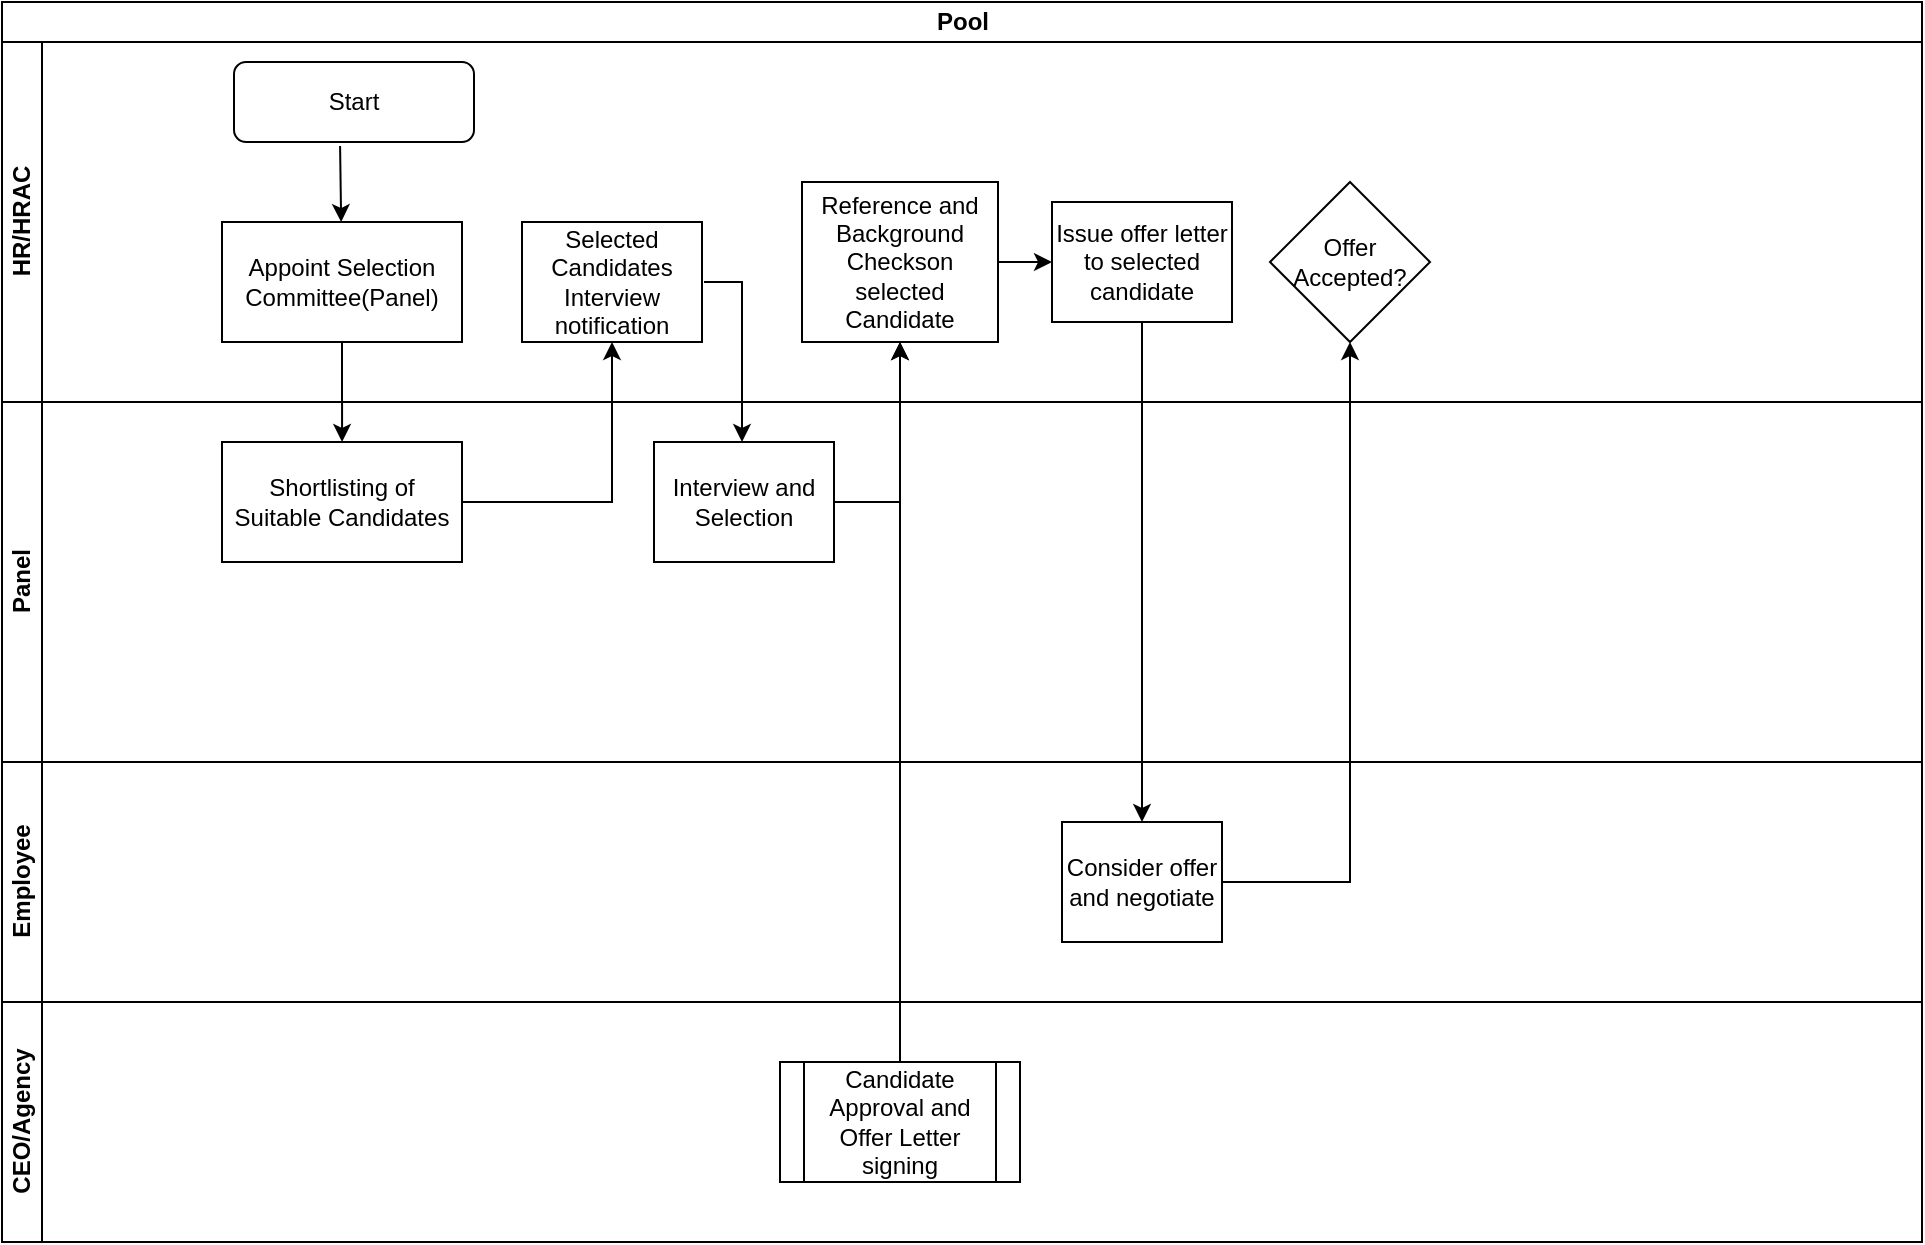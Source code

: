 <mxfile version="13.5.8" type="github">
  <diagram id="C5RBs43oDa-KdzZeNtuy" name="Page-1">
    <mxGraphModel dx="1038" dy="547" grid="1" gridSize="10" guides="1" tooltips="1" connect="1" arrows="1" fold="1" page="1" pageScale="1" pageWidth="1169" pageHeight="827" math="0" shadow="0">
      <root>
        <mxCell id="WIyWlLk6GJQsqaUBKTNV-0" />
        <mxCell id="WIyWlLk6GJQsqaUBKTNV-1" parent="WIyWlLk6GJQsqaUBKTNV-0" />
        <mxCell id="odISv-xXOo4L-cJuBPXU-7" value="Pool" style="swimlane;html=1;childLayout=stackLayout;resizeParent=1;resizeParentMax=0;horizontal=1;startSize=20;horizontalStack=0;" vertex="1" parent="WIyWlLk6GJQsqaUBKTNV-1">
          <mxGeometry x="150" y="10" width="960" height="620" as="geometry">
            <mxRectangle x="150" y="10" width="60" height="20" as="alternateBounds" />
          </mxGeometry>
        </mxCell>
        <mxCell id="odISv-xXOo4L-cJuBPXU-8" value="HR/HRAC" style="swimlane;html=1;startSize=20;horizontal=0;" vertex="1" parent="odISv-xXOo4L-cJuBPXU-7">
          <mxGeometry y="20" width="960" height="180" as="geometry" />
        </mxCell>
        <mxCell id="odISv-xXOo4L-cJuBPXU-13" value="Start" style="rounded=1;whiteSpace=wrap;html=1;" vertex="1" parent="odISv-xXOo4L-cJuBPXU-8">
          <mxGeometry x="116" y="10" width="120" height="40" as="geometry" />
        </mxCell>
        <mxCell id="odISv-xXOo4L-cJuBPXU-32" value="Offer Accepted?" style="rhombus;whiteSpace=wrap;html=1;rounded=0;startSize=20;" vertex="1" parent="odISv-xXOo4L-cJuBPXU-8">
          <mxGeometry x="634" y="70" width="80" height="80" as="geometry" />
        </mxCell>
        <mxCell id="odISv-xXOo4L-cJuBPXU-26" value="Reference and Background Checkson selected Candidate" style="whiteSpace=wrap;html=1;rounded=0;startSize=20;" vertex="1" parent="odISv-xXOo4L-cJuBPXU-8">
          <mxGeometry x="400" y="70" width="98" height="80" as="geometry" />
        </mxCell>
        <mxCell id="odISv-xXOo4L-cJuBPXU-16" value="Appoint Selection Committee(Panel)" style="rounded=0;whiteSpace=wrap;html=1;" vertex="1" parent="odISv-xXOo4L-cJuBPXU-8">
          <mxGeometry x="110" y="90" width="120" height="60" as="geometry" />
        </mxCell>
        <mxCell id="odISv-xXOo4L-cJuBPXU-20" value="" style="endArrow=classic;html=1;exitX=0.442;exitY=1.05;exitDx=0;exitDy=0;exitPerimeter=0;" edge="1" parent="odISv-xXOo4L-cJuBPXU-8" source="odISv-xXOo4L-cJuBPXU-13" target="odISv-xXOo4L-cJuBPXU-16">
          <mxGeometry width="50" height="50" relative="1" as="geometry">
            <mxPoint x="440" y="240" as="sourcePoint" />
            <mxPoint x="490" y="190" as="targetPoint" />
          </mxGeometry>
        </mxCell>
        <mxCell id="odISv-xXOo4L-cJuBPXU-22" value="Selected Candidates Interview notification" style="whiteSpace=wrap;html=1;rounded=0;startSize=20;" vertex="1" parent="odISv-xXOo4L-cJuBPXU-8">
          <mxGeometry x="260" y="90" width="90" height="60" as="geometry" />
        </mxCell>
        <mxCell id="odISv-xXOo4L-cJuBPXU-29" value="" style="edgeStyle=orthogonalEdgeStyle;rounded=0;orthogonalLoop=1;jettySize=auto;html=1;startSize=20;" edge="1" parent="odISv-xXOo4L-cJuBPXU-8" source="odISv-xXOo4L-cJuBPXU-26" target="odISv-xXOo4L-cJuBPXU-28">
          <mxGeometry relative="1" as="geometry" />
        </mxCell>
        <mxCell id="odISv-xXOo4L-cJuBPXU-28" value="Issue offer letter to selected candidate" style="whiteSpace=wrap;html=1;rounded=0;startSize=20;" vertex="1" parent="odISv-xXOo4L-cJuBPXU-8">
          <mxGeometry x="525" y="80" width="90" height="60" as="geometry" />
        </mxCell>
        <mxCell id="odISv-xXOo4L-cJuBPXU-9" value="Panel" style="swimlane;html=1;startSize=20;horizontal=0;" vertex="1" parent="odISv-xXOo4L-cJuBPXU-7">
          <mxGeometry y="200" width="960" height="180" as="geometry" />
        </mxCell>
        <mxCell id="odISv-xXOo4L-cJuBPXU-21" value="" style="endArrow=classic;html=1;exitX=0.5;exitY=1;exitDx=0;exitDy=0;" edge="1" parent="odISv-xXOo4L-cJuBPXU-9" source="odISv-xXOo4L-cJuBPXU-16">
          <mxGeometry width="50" height="50" relative="1" as="geometry">
            <mxPoint x="169.5" y="-18" as="sourcePoint" />
            <mxPoint x="170.036" y="20" as="targetPoint" />
          </mxGeometry>
        </mxCell>
        <mxCell id="odISv-xXOo4L-cJuBPXU-24" value="Interview and Selection" style="whiteSpace=wrap;html=1;rounded=0;startSize=20;" vertex="1" parent="odISv-xXOo4L-cJuBPXU-9">
          <mxGeometry x="326" y="20" width="90" height="60" as="geometry" />
        </mxCell>
        <mxCell id="odISv-xXOo4L-cJuBPXU-17" value="Shortlisting of Suitable Candidates" style="rounded=0;whiteSpace=wrap;html=1;startSize=20;" vertex="1" parent="odISv-xXOo4L-cJuBPXU-9">
          <mxGeometry x="110" y="20" width="120" height="60" as="geometry" />
        </mxCell>
        <mxCell id="odISv-xXOo4L-cJuBPXU-10" value="Employee" style="swimlane;html=1;startSize=20;horizontal=0;" vertex="1" parent="odISv-xXOo4L-cJuBPXU-7">
          <mxGeometry y="380" width="960" height="120" as="geometry" />
        </mxCell>
        <mxCell id="odISv-xXOo4L-cJuBPXU-30" value="Consider offer and negotiate" style="whiteSpace=wrap;html=1;rounded=0;startSize=20;" vertex="1" parent="odISv-xXOo4L-cJuBPXU-10">
          <mxGeometry x="530" y="30" width="80" height="60" as="geometry" />
        </mxCell>
        <mxCell id="odISv-xXOo4L-cJuBPXU-19" value="CEO/Agency" style="swimlane;html=1;startSize=20;horizontal=0;" vertex="1" parent="odISv-xXOo4L-cJuBPXU-7">
          <mxGeometry y="500" width="960" height="120" as="geometry" />
        </mxCell>
        <mxCell id="odISv-xXOo4L-cJuBPXU-38" value="Candidate Approval and Offer Letter signing" style="shape=process;whiteSpace=wrap;html=1;backgroundOutline=1;rounded=0;startSize=20;" vertex="1" parent="odISv-xXOo4L-cJuBPXU-19">
          <mxGeometry x="389" y="30" width="120" height="60" as="geometry" />
        </mxCell>
        <mxCell id="odISv-xXOo4L-cJuBPXU-23" value="" style="edgeStyle=orthogonalEdgeStyle;rounded=0;orthogonalLoop=1;jettySize=auto;html=1;startSize=20;" edge="1" parent="odISv-xXOo4L-cJuBPXU-7" source="odISv-xXOo4L-cJuBPXU-17" target="odISv-xXOo4L-cJuBPXU-22">
          <mxGeometry relative="1" as="geometry" />
        </mxCell>
        <mxCell id="odISv-xXOo4L-cJuBPXU-25" value="" style="edgeStyle=orthogonalEdgeStyle;rounded=0;orthogonalLoop=1;jettySize=auto;html=1;startSize=20;exitX=1;exitY=0.5;exitDx=0;exitDy=0;" edge="1" parent="odISv-xXOo4L-cJuBPXU-7">
          <mxGeometry relative="1" as="geometry">
            <mxPoint x="351" y="140" as="sourcePoint" />
            <mxPoint x="370" y="220" as="targetPoint" />
            <Array as="points">
              <mxPoint x="370" y="140" />
            </Array>
          </mxGeometry>
        </mxCell>
        <mxCell id="odISv-xXOo4L-cJuBPXU-27" value="" style="edgeStyle=orthogonalEdgeStyle;rounded=0;orthogonalLoop=1;jettySize=auto;html=1;startSize=20;exitX=1;exitY=0.5;exitDx=0;exitDy=0;" edge="1" parent="odISv-xXOo4L-cJuBPXU-7" source="odISv-xXOo4L-cJuBPXU-24" target="odISv-xXOo4L-cJuBPXU-26">
          <mxGeometry relative="1" as="geometry">
            <mxPoint x="402" y="250" as="sourcePoint" />
          </mxGeometry>
        </mxCell>
        <mxCell id="odISv-xXOo4L-cJuBPXU-31" value="" style="edgeStyle=orthogonalEdgeStyle;rounded=0;orthogonalLoop=1;jettySize=auto;html=1;startSize=20;" edge="1" parent="odISv-xXOo4L-cJuBPXU-7" source="odISv-xXOo4L-cJuBPXU-28" target="odISv-xXOo4L-cJuBPXU-30">
          <mxGeometry relative="1" as="geometry" />
        </mxCell>
        <mxCell id="odISv-xXOo4L-cJuBPXU-33" value="" style="edgeStyle=orthogonalEdgeStyle;rounded=0;orthogonalLoop=1;jettySize=auto;html=1;startSize=20;" edge="1" parent="odISv-xXOo4L-cJuBPXU-7" source="odISv-xXOo4L-cJuBPXU-30" target="odISv-xXOo4L-cJuBPXU-32">
          <mxGeometry relative="1" as="geometry" />
        </mxCell>
        <mxCell id="odISv-xXOo4L-cJuBPXU-41" value="" style="endArrow=classic;html=1;exitX=0.5;exitY=0;exitDx=0;exitDy=0;entryX=0.5;entryY=1;entryDx=0;entryDy=0;" edge="1" parent="odISv-xXOo4L-cJuBPXU-7" source="odISv-xXOo4L-cJuBPXU-38" target="odISv-xXOo4L-cJuBPXU-26">
          <mxGeometry width="50" height="50" relative="1" as="geometry">
            <mxPoint x="560" y="370" as="sourcePoint" />
            <mxPoint x="449" y="180" as="targetPoint" />
          </mxGeometry>
        </mxCell>
      </root>
    </mxGraphModel>
  </diagram>
</mxfile>
